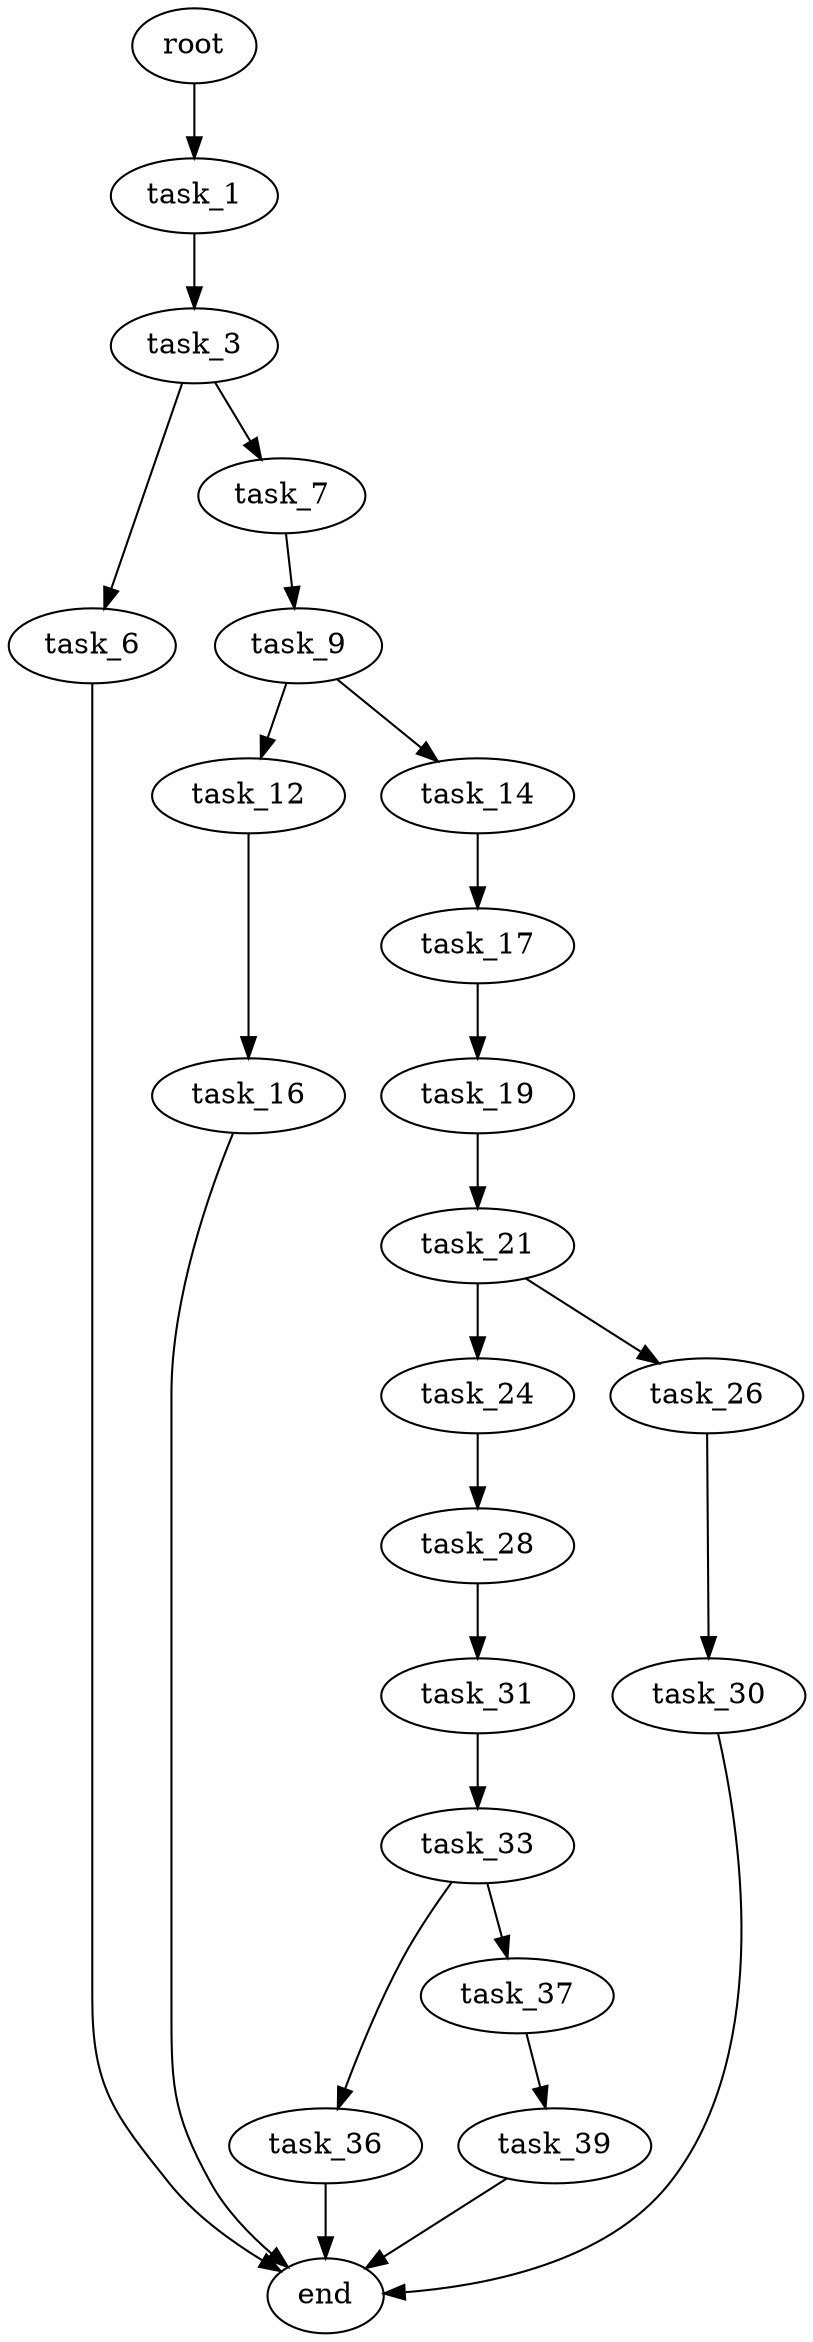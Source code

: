 digraph G {
  root [size="0.000000"];
  task_1 [size="283546957067.000000"];
  task_3 [size="1073741824000.000000"];
  task_6 [size="293137805789.000000"];
  task_7 [size="10398934831.000000"];
  end [size="0.000000"];
  task_9 [size="25914926658.000000"];
  task_12 [size="231928233984.000000"];
  task_14 [size="134217728000.000000"];
  task_16 [size="26707814947.000000"];
  task_17 [size="368293445632.000000"];
  task_19 [size="834531802.000000"];
  task_21 [size="29783243750.000000"];
  task_24 [size="993432410222.000000"];
  task_26 [size="28991029248.000000"];
  task_28 [size="11418852277.000000"];
  task_30 [size="8589934592.000000"];
  task_31 [size="368293445632.000000"];
  task_33 [size="85281194652.000000"];
  task_36 [size="22495649669.000000"];
  task_37 [size="134217728000.000000"];
  task_39 [size="7566464309.000000"];

  root -> task_1 [size="1.000000"];
  task_1 -> task_3 [size="411041792.000000"];
  task_3 -> task_6 [size="838860800.000000"];
  task_3 -> task_7 [size="838860800.000000"];
  task_6 -> end [size="1.000000"];
  task_7 -> task_9 [size="411041792.000000"];
  task_9 -> task_12 [size="33554432.000000"];
  task_9 -> task_14 [size="33554432.000000"];
  task_12 -> task_16 [size="301989888.000000"];
  task_14 -> task_17 [size="209715200.000000"];
  task_16 -> end [size="1.000000"];
  task_17 -> task_19 [size="411041792.000000"];
  task_19 -> task_21 [size="75497472.000000"];
  task_21 -> task_24 [size="838860800.000000"];
  task_21 -> task_26 [size="838860800.000000"];
  task_24 -> task_28 [size="838860800.000000"];
  task_26 -> task_30 [size="75497472.000000"];
  task_28 -> task_31 [size="33554432.000000"];
  task_30 -> end [size="1.000000"];
  task_31 -> task_33 [size="411041792.000000"];
  task_33 -> task_36 [size="134217728.000000"];
  task_33 -> task_37 [size="134217728.000000"];
  task_36 -> end [size="1.000000"];
  task_37 -> task_39 [size="209715200.000000"];
  task_39 -> end [size="1.000000"];
}
